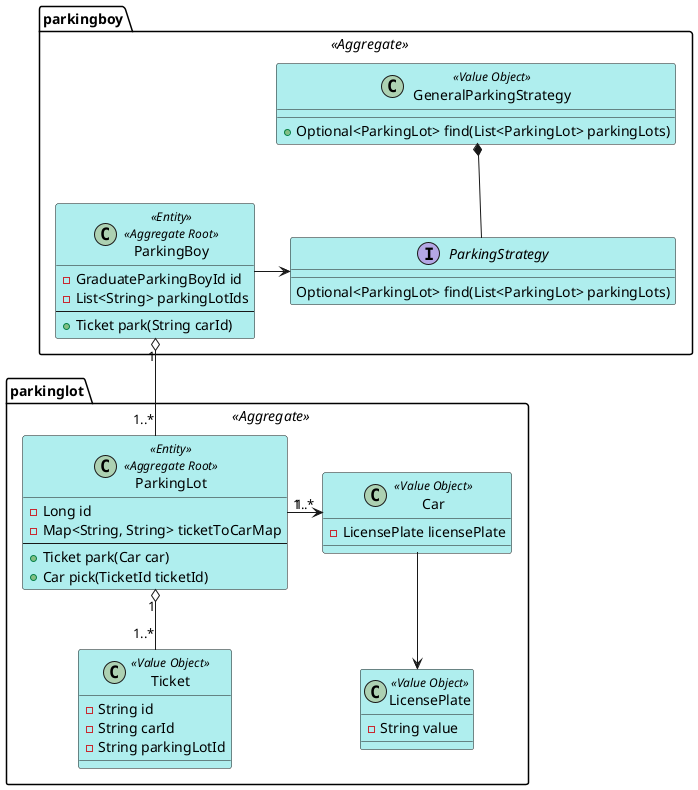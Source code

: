 @startuml parkinglot
skinparam Shadowing false
skinparam class {
    BackgroundColor PaleTurquoise 
    ArrowCollor SeaGreen
}

package parkingboy <<Aggregate>> {
    class ParkingBoy <<Entity>> <<Aggregate Root>>{
        -GraduateParkingBoyId id
        -List<String> parkingLotIds
        --
        +Ticket park(String carId)
    }

    interface ParkingStrategy  {
        Optional<ParkingLot> find(List<ParkingLot> parkingLots)
    }

    class GeneralParkingStrategy <<Value Object>> {
        +Optional<ParkingLot> find(List<ParkingLot> parkingLots)
    }

    ParkingBoy -> ParkingStrategy
    GeneralParkingStrategy *-- ParkingStrategy
}


package parkinglot <<Aggregate>> {
    class ParkingLot <<Entity>> <<Aggregate Root>> {
        -Long id
        -Map<String, String> ticketToCarMap
        --
        +Ticket park(Car car)
        +Car pick(TicketId ticketId)
    }

    class Ticket <<Value Object>> {
        -String id
        -String carId
        -String parkingLotId
    }

    class LicensePlate <<Value Object>> {
        -String value
    }

    class Car <<Value Object>> {
        -LicensePlate licensePlate
    }

    ParkingLot "1" o-- "1..*" Ticket
    Car  -->  LicensePlate
    ParkingLot "1" -> "1..*" Car
}

ParkingBoy "1" o-- "1..*" ParkingLot

@enduml